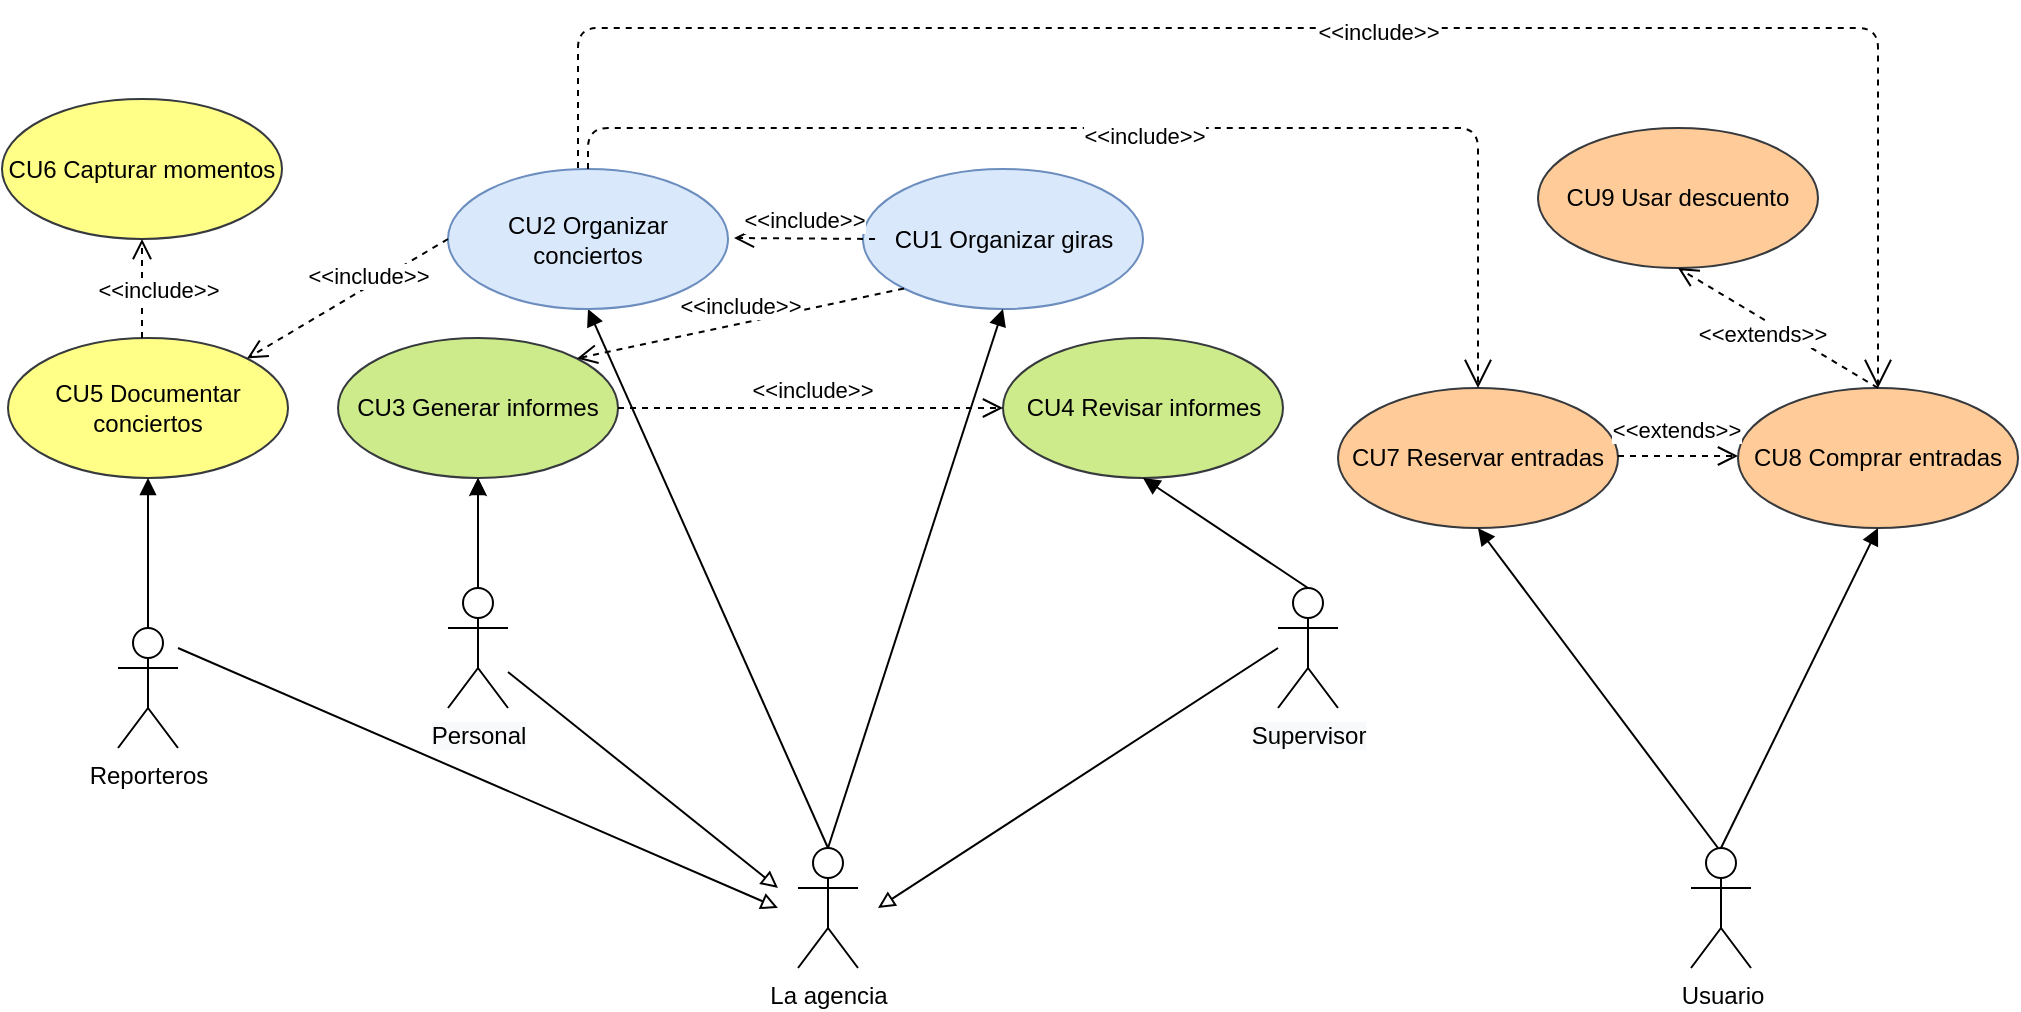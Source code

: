 <mxfile version="12.3.2" pages="1"><diagram id="3O3d6EuvzvfL-3PUInVS" name="Page-1"><mxGraphModel dx="1848" dy="509" grid="1" gridSize="10" guides="1" tooltips="1" connect="1" arrows="1" fold="1" page="1" pageScale="1" pageWidth="827" pageHeight="1169" math="0" shadow="0"><root><mxCell id="0"/><mxCell id="1" parent="0"/><mxCell id="nuaYXLa20q4xmHUnbfTM-2" value="La agencia" style="shape=umlActor;verticalLabelPosition=bottom;labelBackgroundColor=#ffffff;verticalAlign=top;html=1;" parent="1" vertex="1"><mxGeometry x="350" y="540" width="30" height="60" as="geometry"/></mxCell><mxCell id="nuaYXLa20q4xmHUnbfTM-5" value="CU1 Organizar giras" style="ellipse;whiteSpace=wrap;html=1;fillColor=#dae8fc;strokeColor=#6c8ebf;" parent="1" vertex="1"><mxGeometry x="382.5" y="200.5" width="140" height="70" as="geometry"/></mxCell><mxCell id="RmNtNseV9Tw9WS6IUdGq-8" value="" style="edgeStyle=orthogonalEdgeStyle;rounded=0;orthogonalLoop=1;jettySize=auto;html=1;" edge="1" parent="1" source="nuaYXLa20q4xmHUnbfTM-7" target="nuaYXLa20q4xmHUnbfTM-15"><mxGeometry relative="1" as="geometry"/></mxCell><mxCell id="nuaYXLa20q4xmHUnbfTM-7" value="&lt;span style=&quot;background-color: rgb(248 , 249 , 250)&quot;&gt;Personal&lt;/span&gt;" style="shape=umlActor;verticalLabelPosition=bottom;labelBackgroundColor=#ffffff;verticalAlign=top;html=1;" parent="1" vertex="1"><mxGeometry x="175" y="410" width="30" height="60" as="geometry"/></mxCell><mxCell id="nuaYXLa20q4xmHUnbfTM-11" value="" style="html=1;verticalAlign=bottom;endArrow=block;entryX=0.5;entryY=1;entryDx=0;entryDy=0;exitX=0.5;exitY=0;exitDx=0;exitDy=0;exitPerimeter=0;" parent="1" target="nuaYXLa20q4xmHUnbfTM-14" edge="1" source="nuaYXLa20q4xmHUnbfTM-2"><mxGeometry width="80" relative="1" as="geometry"><mxPoint x="365" y="510" as="sourcePoint"/><mxPoint x="255" y="461.5" as="targetPoint"/></mxGeometry></mxCell><mxCell id="nuaYXLa20q4xmHUnbfTM-12" value="&lt;span style=&quot;background-color: rgb(248 , 249 , 250)&quot;&gt;Supervisor&lt;/span&gt;" style="shape=umlActor;verticalLabelPosition=bottom;labelBackgroundColor=#ffffff;verticalAlign=top;html=1;" parent="1" vertex="1"><mxGeometry x="590" y="410" width="30" height="60" as="geometry"/></mxCell><mxCell id="nuaYXLa20q4xmHUnbfTM-14" value="CU2 Organizar conciertos&lt;span style=&quot;color: rgba(0 , 0 , 0 , 0) ; font-family: monospace ; font-size: 0px ; white-space: nowrap&quot;&gt;%3CmxGraphModel%3E%3Croot%3E%3CmxCell%20id%3D%220%22%2F%3E%3CmxCell%20id%3D%221%22%20parent%3D%220%22%2F%3E%3CmxCell%20id%3D%222%22%20value%3D%22Organizar%20conciertos%22%20style%3D%22ellipse%3BwhiteSpace%3Dwrap%3Bhtml%3D1%3B%22%20vertex%3D%221%22%20parent%3D%221%22%3E%3CmxGeometry%20x%3D%22295%22%20y%3D%22210%22%20width%3D%22140%22%20height%3D%2270%22%20as%3D%22geometry%22%2F%3E%3C%2FmxCell%3E%3C%2Froot%3E%3C%2FmxGraphModel%3E&lt;/span&gt;" style="ellipse;whiteSpace=wrap;html=1;fillColor=#dae8fc;strokeColor=#6c8ebf;" parent="1" vertex="1"><mxGeometry x="175" y="200.5" width="140" height="70" as="geometry"/></mxCell><mxCell id="nuaYXLa20q4xmHUnbfTM-15" value="CU3 Generar informes" style="ellipse;whiteSpace=wrap;html=1;fillColor=#cdeb8b;strokeColor=#36393d;" parent="1" vertex="1"><mxGeometry x="120" y="285" width="140" height="70" as="geometry"/></mxCell><mxCell id="nuaYXLa20q4xmHUnbfTM-16" value="CU4 Revisar informes" style="ellipse;whiteSpace=wrap;html=1;fillColor=#cdeb8b;strokeColor=#36393d;" parent="1" vertex="1"><mxGeometry x="452.5" y="285" width="140" height="70" as="geometry"/></mxCell><mxCell id="nuaYXLa20q4xmHUnbfTM-18" value="Usuario" style="shape=umlActor;verticalLabelPosition=bottom;labelBackgroundColor=#ffffff;verticalAlign=top;html=1;" parent="1" vertex="1"><mxGeometry x="796.5" y="540" width="30" height="60" as="geometry"/></mxCell><mxCell id="nuaYXLa20q4xmHUnbfTM-22" value="CU8 Comprar entradas" style="ellipse;whiteSpace=wrap;html=1;fillColor=#ffcc99;strokeColor=#36393d;" parent="1" vertex="1"><mxGeometry x="820" y="310" width="140" height="70" as="geometry"/></mxCell><mxCell id="nuaYXLa20q4xmHUnbfTM-23" value="Reporteros" style="shape=umlActor;verticalLabelPosition=bottom;labelBackgroundColor=#ffffff;verticalAlign=top;html=1;" parent="1" vertex="1"><mxGeometry x="10" y="430" width="30" height="60" as="geometry"/></mxCell><mxCell id="nuaYXLa20q4xmHUnbfTM-25" value="CU5 Documentar conciertos" style="ellipse;whiteSpace=wrap;html=1;fillColor=#ffff88;strokeColor=#36393d;" parent="1" vertex="1"><mxGeometry x="-45" y="285" width="140" height="70" as="geometry"/></mxCell><mxCell id="nuaYXLa20q4xmHUnbfTM-28" value="" style="html=1;verticalAlign=bottom;endArrow=block;endFill=0;" parent="1" edge="1" source="nuaYXLa20q4xmHUnbfTM-7"><mxGeometry width="80" relative="1" as="geometry"><mxPoint x="420" y="569" as="sourcePoint"/><mxPoint x="340" y="560" as="targetPoint"/></mxGeometry></mxCell><mxCell id="nuaYXLa20q4xmHUnbfTM-29" value="" style="html=1;verticalAlign=bottom;endArrow=block;endFill=0;" parent="1" edge="1"><mxGeometry width="80" relative="1" as="geometry"><mxPoint x="40" y="440" as="sourcePoint"/><mxPoint x="340" y="570" as="targetPoint"/></mxGeometry></mxCell><mxCell id="nuaYXLa20q4xmHUnbfTM-30" value="" style="html=1;verticalAlign=bottom;endArrow=block;endFill=0;" parent="1" edge="1"><mxGeometry width="80" relative="1" as="geometry"><mxPoint x="590" y="440" as="sourcePoint"/><mxPoint x="390" y="570" as="targetPoint"/></mxGeometry></mxCell><mxCell id="nuaYXLa20q4xmHUnbfTM-31" value="" style="html=1;verticalAlign=bottom;endArrow=block;entryX=0.5;entryY=1;entryDx=0;entryDy=0;exitX=0.5;exitY=0;exitDx=0;exitDy=0;exitPerimeter=0;" parent="1" target="nuaYXLa20q4xmHUnbfTM-25" edge="1" source="nuaYXLa20q4xmHUnbfTM-23"><mxGeometry width="80" relative="1" as="geometry"><mxPoint x="25" y="391" as="sourcePoint"/><mxPoint x="90" y="355" as="targetPoint"/></mxGeometry></mxCell><mxCell id="nuaYXLa20q4xmHUnbfTM-32" value="" style="html=1;verticalAlign=bottom;endArrow=block;entryX=0.5;entryY=1;entryDx=0;entryDy=0;exitX=0.5;exitY=0;exitDx=0;exitDy=0;exitPerimeter=0;" parent="1" target="nuaYXLa20q4xmHUnbfTM-22" edge="1" source="nuaYXLa20q4xmHUnbfTM-18"><mxGeometry width="80" relative="1" as="geometry"><mxPoint x="826" y="520" as="sourcePoint"/><mxPoint x="906" y="520" as="targetPoint"/></mxGeometry></mxCell><mxCell id="nuaYXLa20q4xmHUnbfTM-34" value="" style="html=1;verticalAlign=bottom;endArrow=block;entryX=0.5;entryY=1;entryDx=0;entryDy=0;exitX=0.5;exitY=0;exitDx=0;exitDy=0;exitPerimeter=0;" parent="1" target="nuaYXLa20q4xmHUnbfTM-16" edge="1" source="nuaYXLa20q4xmHUnbfTM-12"><mxGeometry width="80" relative="1" as="geometry"><mxPoint x="605" y="389" as="sourcePoint"/><mxPoint x="685" y="389" as="targetPoint"/></mxGeometry></mxCell><mxCell id="nuaYXLa20q4xmHUnbfTM-35" value="" style="html=1;verticalAlign=bottom;endArrow=block;entryX=0.5;entryY=1;entryDx=0;entryDy=0;" parent="1" target="nuaYXLa20q4xmHUnbfTM-15" edge="1"><mxGeometry width="80" relative="1" as="geometry"><mxPoint x="190" y="389" as="sourcePoint"/><mxPoint x="270" y="389" as="targetPoint"/></mxGeometry></mxCell><mxCell id="nuaYXLa20q4xmHUnbfTM-43" value="CU6 Capturar momentos" style="ellipse;whiteSpace=wrap;html=1;fillColor=#ffff88;strokeColor=#36393d;" parent="1" vertex="1"><mxGeometry x="-48" y="165.5" width="140" height="70" as="geometry"/></mxCell><mxCell id="nuaYXLa20q4xmHUnbfTM-48" value="&amp;lt;&amp;lt;include&amp;gt;&amp;gt;" style="html=1;verticalAlign=bottom;endArrow=open;dashed=1;endSize=8;entryX=0.5;entryY=1;entryDx=0;entryDy=0;" parent="1" target="nuaYXLa20q4xmHUnbfTM-43" edge="1"><mxGeometry x="-0.394" y="-8" relative="1" as="geometry"><mxPoint x="22" y="285" as="sourcePoint"/><mxPoint x="-58" y="285" as="targetPoint"/><mxPoint as="offset"/></mxGeometry></mxCell><mxCell id="nuaYXLa20q4xmHUnbfTM-49" value="&amp;lt;&amp;lt;include&amp;gt;&amp;gt;" style="html=1;verticalAlign=bottom;endArrow=open;dashed=1;endSize=8;exitX=1;exitY=0.5;exitDx=0;exitDy=0;" parent="1" source="nuaYXLa20q4xmHUnbfTM-15" target="nuaYXLa20q4xmHUnbfTM-16" edge="1"><mxGeometry relative="1" as="geometry"><mxPoint x="190" y="285" as="sourcePoint"/><mxPoint x="240" y="170" as="targetPoint"/></mxGeometry></mxCell><mxCell id="nuaYXLa20q4xmHUnbfTM-50" value="&amp;lt;&amp;lt;include&amp;gt;&amp;gt;" style="html=1;verticalAlign=bottom;endArrow=open;dashed=1;endSize=8;exitX=0.043;exitY=0.5;exitDx=0;exitDy=0;exitPerimeter=0;" parent="1" edge="1" source="nuaYXLa20q4xmHUnbfTM-5"><mxGeometry relative="1" as="geometry"><mxPoint x="340" y="310" as="sourcePoint"/><mxPoint x="318" y="235" as="targetPoint"/></mxGeometry></mxCell><mxCell id="RmNtNseV9Tw9WS6IUdGq-9" value="" style="html=1;verticalAlign=bottom;endArrow=block;entryX=0.5;entryY=1;entryDx=0;entryDy=0;exitX=0.5;exitY=0;exitDx=0;exitDy=0;exitPerimeter=0;" edge="1" parent="1" source="nuaYXLa20q4xmHUnbfTM-2" target="nuaYXLa20q4xmHUnbfTM-5"><mxGeometry width="80" relative="1" as="geometry"><mxPoint x="360" y="540" as="sourcePoint"/><mxPoint x="255" y="280.5" as="targetPoint"/></mxGeometry></mxCell><mxCell id="RmNtNseV9Tw9WS6IUdGq-10" value="&amp;lt;&amp;lt;include&amp;gt;&amp;gt;" style="html=1;verticalAlign=bottom;endArrow=open;dashed=1;endSize=8;exitX=0;exitY=1;exitDx=0;exitDy=0;entryX=1;entryY=0;entryDx=0;entryDy=0;" edge="1" parent="1" source="nuaYXLa20q4xmHUnbfTM-5" target="nuaYXLa20q4xmHUnbfTM-15"><mxGeometry relative="1" as="geometry"><mxPoint x="284" y="290" as="sourcePoint"/><mxPoint x="476.5" y="290" as="targetPoint"/></mxGeometry></mxCell><mxCell id="RmNtNseV9Tw9WS6IUdGq-12" value="CU7 Reservar entradas" style="ellipse;whiteSpace=wrap;html=1;fillColor=#ffcc99;strokeColor=#36393d;" vertex="1" parent="1"><mxGeometry x="620" y="310" width="140" height="70" as="geometry"/></mxCell><mxCell id="RmNtNseV9Tw9WS6IUdGq-13" value="" style="html=1;verticalAlign=bottom;endArrow=block;entryX=0.5;entryY=1;entryDx=0;entryDy=0;" edge="1" parent="1" target="RmNtNseV9Tw9WS6IUdGq-12"><mxGeometry width="80" relative="1" as="geometry"><mxPoint x="810" y="540" as="sourcePoint"/><mxPoint x="892" y="390" as="targetPoint"/></mxGeometry></mxCell><mxCell id="RmNtNseV9Tw9WS6IUdGq-15" value="&amp;lt;&amp;lt;include&amp;gt;&amp;gt;" style="html=1;verticalAlign=bottom;endArrow=open;dashed=1;endSize=8;exitX=0;exitY=0.5;exitDx=0;exitDy=0;entryX=1;entryY=0;entryDx=0;entryDy=0;" edge="1" parent="1" source="nuaYXLa20q4xmHUnbfTM-14" target="nuaYXLa20q4xmHUnbfTM-25"><mxGeometry x="-0.177" y="3" relative="1" as="geometry"><mxPoint x="175.02" y="229.5" as="sourcePoint"/><mxPoint x="104.5" y="229" as="targetPoint"/><mxPoint as="offset"/></mxGeometry></mxCell><mxCell id="RmNtNseV9Tw9WS6IUdGq-17" value="&amp;lt;&amp;lt;extends&amp;gt;&amp;gt;" style="html=1;verticalAlign=bottom;endArrow=open;dashed=1;endSize=8;" edge="1" parent="1"><mxGeometry y="4" relative="1" as="geometry"><mxPoint x="760" y="344" as="sourcePoint"/><mxPoint x="820" y="344" as="targetPoint"/><mxPoint x="-1" as="offset"/></mxGeometry></mxCell><mxCell id="RmNtNseV9Tw9WS6IUdGq-23" value="&lt;font style=&quot;font-size: 11px&quot;&gt;&amp;lt;&amp;lt;include&amp;gt;&amp;gt;&lt;/font&gt;" style="endArrow=open;endSize=12;dashed=1;html=1;exitX=0.5;exitY=0;exitDx=0;exitDy=0;entryX=0.5;entryY=0;entryDx=0;entryDy=0;edgeStyle=orthogonalEdgeStyle;fontSize=24;" edge="1" parent="1" source="nuaYXLa20q4xmHUnbfTM-14" target="RmNtNseV9Tw9WS6IUdGq-12"><mxGeometry width="160" relative="1" as="geometry"><mxPoint x="315" y="130" as="sourcePoint"/><mxPoint x="680" y="270" as="targetPoint"/><Array as="points"><mxPoint x="245" y="180"/><mxPoint x="690" y="180"/></Array></mxGeometry></mxCell><mxCell id="RmNtNseV9Tw9WS6IUdGq-24" value="&lt;font style=&quot;font-size: 11px&quot;&gt;&amp;lt;&amp;lt;include&amp;gt;&amp;gt;&lt;/font&gt;" style="endArrow=open;endSize=12;dashed=1;html=1;entryX=0.5;entryY=0;entryDx=0;entryDy=0;edgeStyle=orthogonalEdgeStyle;fontSize=19;" edge="1" parent="1" target="nuaYXLa20q4xmHUnbfTM-22"><mxGeometry x="0.045" width="160" relative="1" as="geometry"><mxPoint x="240" y="200" as="sourcePoint"/><mxPoint x="890" y="300" as="targetPoint"/><Array as="points"><mxPoint x="240" y="130"/><mxPoint x="890" y="130"/></Array><mxPoint as="offset"/></mxGeometry></mxCell><mxCell id="RmNtNseV9Tw9WS6IUdGq-27" value="CU9 Usar descuento" style="ellipse;whiteSpace=wrap;html=1;fillColor=#ffcc99;strokeColor=#36393d;" vertex="1" parent="1"><mxGeometry x="720" y="180" width="140" height="70" as="geometry"/></mxCell><mxCell id="RmNtNseV9Tw9WS6IUdGq-28" value="&amp;lt;&amp;lt;extends&amp;gt;&amp;gt;" style="html=1;verticalAlign=bottom;endArrow=open;dashed=1;endSize=8;exitX=0.5;exitY=0;exitDx=0;exitDy=0;entryX=0.5;entryY=1;entryDx=0;entryDy=0;" edge="1" parent="1" source="nuaYXLa20q4xmHUnbfTM-22" target="RmNtNseV9Tw9WS6IUdGq-27"><mxGeometry y="14" relative="1" as="geometry"><mxPoint x="770.0" y="354" as="sourcePoint"/><mxPoint x="830.0" y="354" as="targetPoint"/><mxPoint x="-1" as="offset"/></mxGeometry></mxCell></root></mxGraphModel></diagram></mxfile>